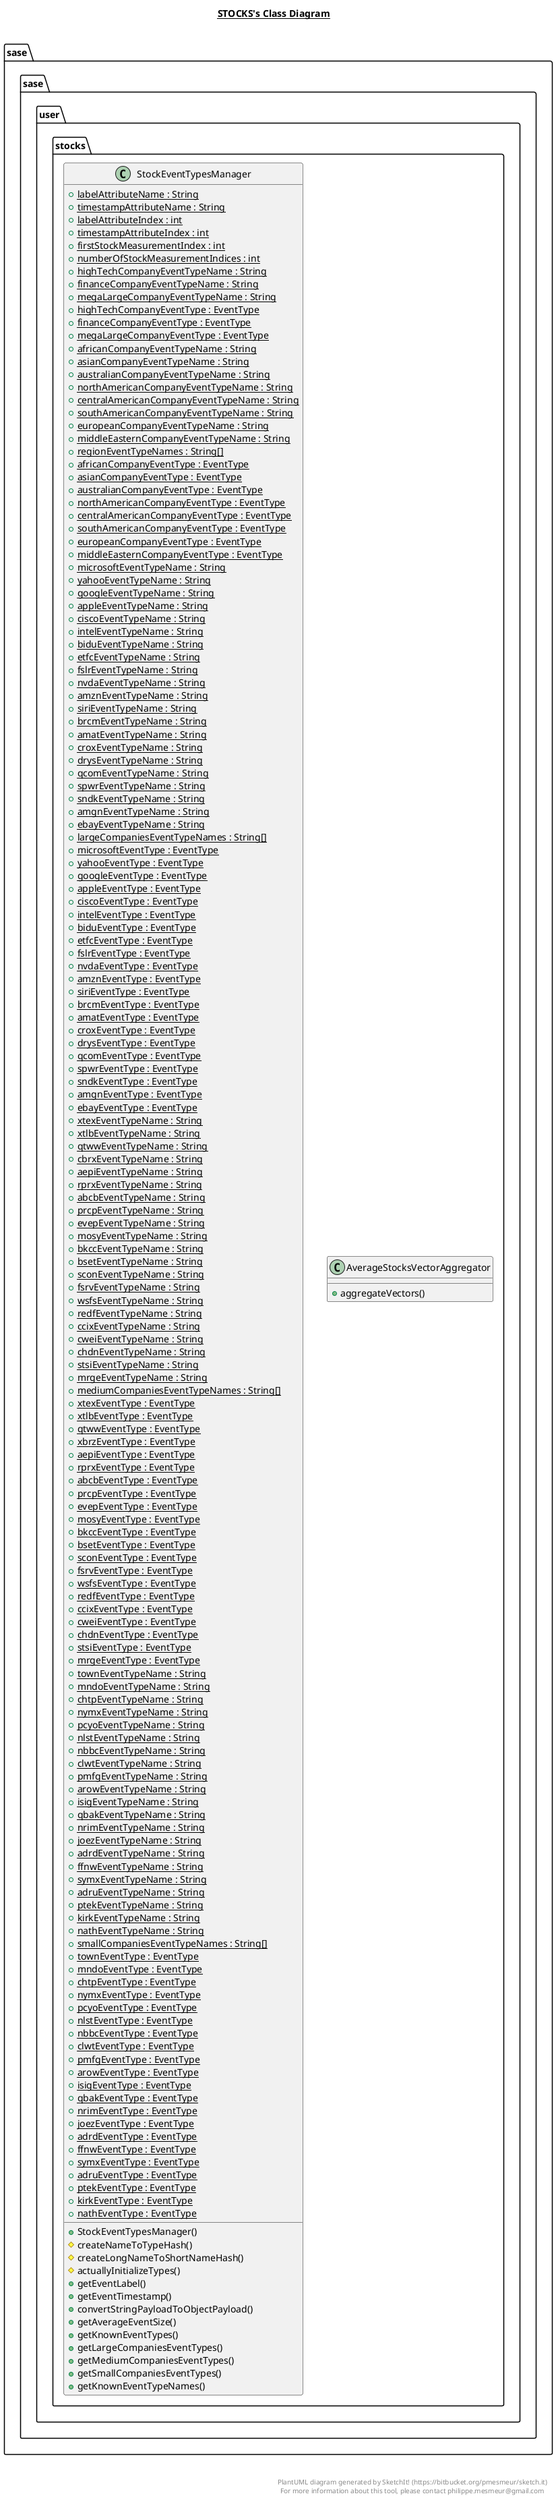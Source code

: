 @startuml

title __STOCKS's Class Diagram__\n

  package sase.sase.user.stocks {
    class AverageStocksVectorAggregator {
        + aggregateVectors()
    }
  }
  

  package sase.sase.user.stocks {
    class StockEventTypesManager {
        {static} + labelAttributeName : String
        {static} + timestampAttributeName : String
        {static} + labelAttributeIndex : int
        {static} + timestampAttributeIndex : int
        {static} + firstStockMeasurementIndex : int
        {static} + numberOfStockMeasurementIndices : int
        {static} + highTechCompanyEventTypeName : String
        {static} + financeCompanyEventTypeName : String
        {static} + megaLargeCompanyEventTypeName : String
        {static} + highTechCompanyEventType : EventType
        {static} + financeCompanyEventType : EventType
        {static} + megaLargeCompanyEventType : EventType
        {static} + africanCompanyEventTypeName : String
        {static} + asianCompanyEventTypeName : String
        {static} + australianCompanyEventTypeName : String
        {static} + northAmericanCompanyEventTypeName : String
        {static} + centralAmericanCompanyEventTypeName : String
        {static} + southAmericanCompanyEventTypeName : String
        {static} + europeanCompanyEventTypeName : String
        {static} + middleEasternCompanyEventTypeName : String
        {static} + regionEventTypeNames : String[]
        {static} + africanCompanyEventType : EventType
        {static} + asianCompanyEventType : EventType
        {static} + australianCompanyEventType : EventType
        {static} + northAmericanCompanyEventType : EventType
        {static} + centralAmericanCompanyEventType : EventType
        {static} + southAmericanCompanyEventType : EventType
        {static} + europeanCompanyEventType : EventType
        {static} + middleEasternCompanyEventType : EventType
        {static} + microsoftEventTypeName : String
        {static} + yahooEventTypeName : String
        {static} + googleEventTypeName : String
        {static} + appleEventTypeName : String
        {static} + ciscoEventTypeName : String
        {static} + intelEventTypeName : String
        {static} + biduEventTypeName : String
        {static} + etfcEventTypeName : String
        {static} + fslrEventTypeName : String
        {static} + nvdaEventTypeName : String
        {static} + amznEventTypeName : String
        {static} + siriEventTypeName : String
        {static} + brcmEventTypeName : String
        {static} + amatEventTypeName : String
        {static} + croxEventTypeName : String
        {static} + drysEventTypeName : String
        {static} + qcomEventTypeName : String
        {static} + spwrEventTypeName : String
        {static} + sndkEventTypeName : String
        {static} + amgnEventTypeName : String
        {static} + ebayEventTypeName : String
        {static} + largeCompaniesEventTypeNames : String[]
        {static} + microsoftEventType : EventType
        {static} + yahooEventType : EventType
        {static} + googleEventType : EventType
        {static} + appleEventType : EventType
        {static} + ciscoEventType : EventType
        {static} + intelEventType : EventType
        {static} + biduEventType : EventType
        {static} + etfcEventType : EventType
        {static} + fslrEventType : EventType
        {static} + nvdaEventType : EventType
        {static} + amznEventType : EventType
        {static} + siriEventType : EventType
        {static} + brcmEventType : EventType
        {static} + amatEventType : EventType
        {static} + croxEventType : EventType
        {static} + drysEventType : EventType
        {static} + qcomEventType : EventType
        {static} + spwrEventType : EventType
        {static} + sndkEventType : EventType
        {static} + amgnEventType : EventType
        {static} + ebayEventType : EventType
        {static} + xtexEventTypeName : String
        {static} + xtlbEventTypeName : String
        {static} + qtwwEventTypeName : String
        {static} + cbrxEventTypeName : String
        {static} + aepiEventTypeName : String
        {static} + rprxEventTypeName : String
        {static} + abcbEventTypeName : String
        {static} + prcpEventTypeName : String
        {static} + evepEventTypeName : String
        {static} + mosyEventTypeName : String
        {static} + bkccEventTypeName : String
        {static} + bsetEventTypeName : String
        {static} + sconEventTypeName : String
        {static} + fsrvEventTypeName : String
        {static} + wsfsEventTypeName : String
        {static} + redfEventTypeName : String
        {static} + ccixEventTypeName : String
        {static} + cweiEventTypeName : String
        {static} + chdnEventTypeName : String
        {static} + stsiEventTypeName : String
        {static} + mrgeEventTypeName : String
        {static} + mediumCompaniesEventTypeNames : String[]
        {static} + xtexEventType : EventType
        {static} + xtlbEventType : EventType
        {static} + qtwwEventType : EventType
        {static} + xbrzEventType : EventType
        {static} + aepiEventType : EventType
        {static} + rprxEventType : EventType
        {static} + abcbEventType : EventType
        {static} + prcpEventType : EventType
        {static} + evepEventType : EventType
        {static} + mosyEventType : EventType
        {static} + bkccEventType : EventType
        {static} + bsetEventType : EventType
        {static} + sconEventType : EventType
        {static} + fsrvEventType : EventType
        {static} + wsfsEventType : EventType
        {static} + redfEventType : EventType
        {static} + ccixEventType : EventType
        {static} + cweiEventType : EventType
        {static} + chdnEventType : EventType
        {static} + stsiEventType : EventType
        {static} + mrgeEventType : EventType
        {static} + townEventTypeName : String
        {static} + mndoEventTypeName : String
        {static} + chtpEventTypeName : String
        {static} + nymxEventTypeName : String
        {static} + pcyoEventTypeName : String
        {static} + nlstEventTypeName : String
        {static} + nbbcEventTypeName : String
        {static} + clwtEventTypeName : String
        {static} + pmfgEventTypeName : String
        {static} + arowEventTypeName : String
        {static} + isigEventTypeName : String
        {static} + qbakEventTypeName : String
        {static} + nrimEventTypeName : String
        {static} + joezEventTypeName : String
        {static} + adrdEventTypeName : String
        {static} + ffnwEventTypeName : String
        {static} + symxEventTypeName : String
        {static} + adruEventTypeName : String
        {static} + ptekEventTypeName : String
        {static} + kirkEventTypeName : String
        {static} + nathEventTypeName : String
        {static} + smallCompaniesEventTypeNames : String[]
        {static} + townEventType : EventType
        {static} + mndoEventType : EventType
        {static} + chtpEventType : EventType
        {static} + nymxEventType : EventType
        {static} + pcyoEventType : EventType
        {static} + nlstEventType : EventType
        {static} + nbbcEventType : EventType
        {static} + clwtEventType : EventType
        {static} + pmfgEventType : EventType
        {static} + arowEventType : EventType
        {static} + isigEventType : EventType
        {static} + qbakEventType : EventType
        {static} + nrimEventType : EventType
        {static} + joezEventType : EventType
        {static} + adrdEventType : EventType
        {static} + ffnwEventType : EventType
        {static} + symxEventType : EventType
        {static} + adruEventType : EventType
        {static} + ptekEventType : EventType
        {static} + kirkEventType : EventType
        {static} + nathEventType : EventType
        + StockEventTypesManager()
        # createNameToTypeHash()
        # createLongNameToShortNameHash()
        # actuallyInitializeTypes()
        + getEventLabel()
        + getEventTimestamp()
        + convertStringPayloadToObjectPayload()
        + getAverageEventSize()
        + getKnownEventTypes()
        + getLargeCompaniesEventTypes()
        + getMediumCompaniesEventTypes()
        + getSmallCompaniesEventTypes()
        + getKnownEventTypeNames()
    }
  }
  



right footer


PlantUML diagram generated by SketchIt! (https://bitbucket.org/pmesmeur/sketch.it)
For more information about this tool, please contact philippe.mesmeur@gmail.com
endfooter

@enduml
